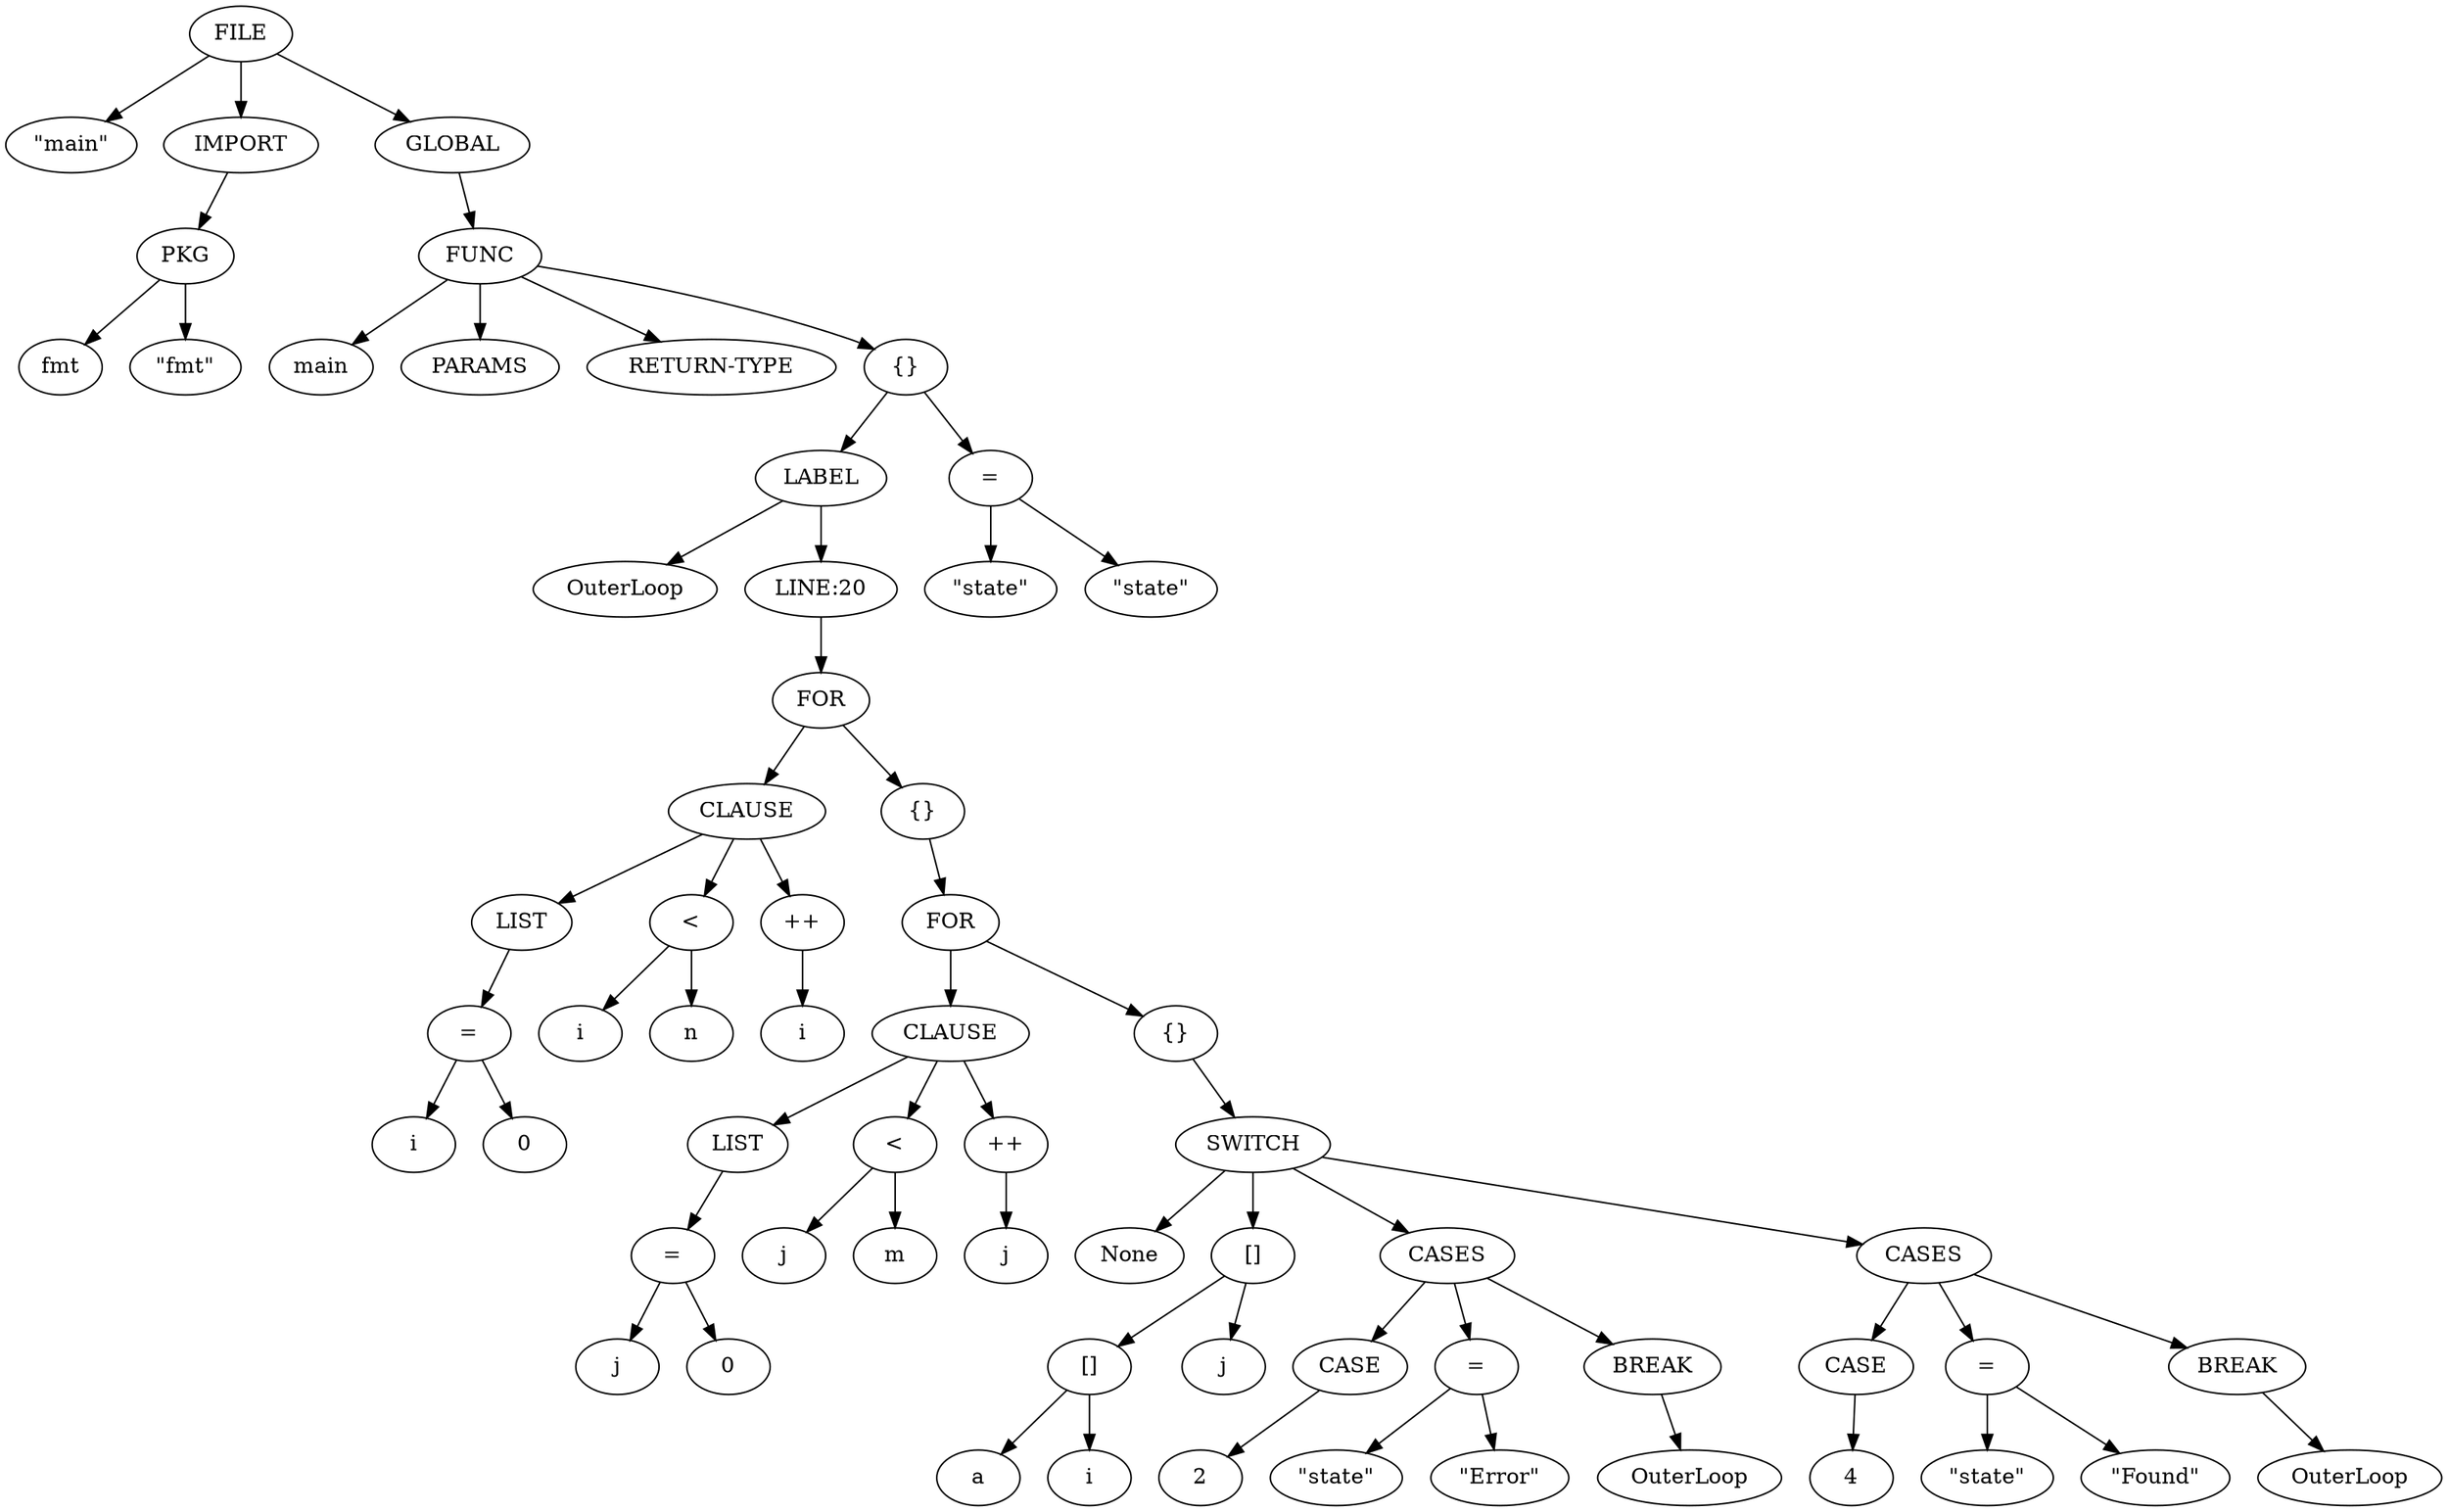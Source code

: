 digraph G {
	0 -> 1;
	0 -> 2;
	2 -> 3;
	3 -> 4;
	3 -> 5;
	0 -> 6;
	6 -> 7;
	7 -> 8;
	7 -> 9;
	7 -> 10;
	7 -> 11;
	11 -> 12;
	12 -> 13;
	12 -> 14;
	14 -> 15;
	15 -> 16;
	16 -> 17;
	17 -> 18;
	18 -> 19;
	18 -> 20;
	16 -> 21;
	21 -> 22;
	21 -> 23;
	16 -> 24;
	24 -> 25;
	15 -> 26;
	26 -> 27;
	27 -> 28;
	28 -> 29;
	29 -> 30;
	30 -> 31;
	30 -> 32;
	28 -> 33;
	33 -> 34;
	33 -> 35;
	28 -> 36;
	36 -> 37;
	27 -> 38;
	38 -> 39;
	39 -> 40;
	39 -> 41;
	41 -> 42;
	42 -> 43;
	42 -> 44;
	41 -> 45;
	39 -> 46;
	46 -> 47;
	47 -> 48;
	46 -> 49;
	49 -> 50;
	49 -> 51;
	46 -> 52;
	52 -> 53;
	39 -> 54;
	54 -> 55;
	55 -> 56;
	54 -> 57;
	57 -> 58;
	57 -> 59;
	54 -> 60;
	60 -> 61;
	11 -> 62;
	62 -> 63;
	62 -> 64;
	0 [label=FILE];	1 [label="\"main\""];	2 [label="IMPORT"];	3 [label="PKG"];	4 [label="fmt"];	5 [label="\"fmt\""];	6 [label="GLOBAL"];	7 [label="FUNC"];	8 [label="main"];	9 [label="PARAMS"];	10 [label="RETURN-TYPE"];	11 [label="{}"];	12 [label="LABEL"];	13 [label="OuterLoop"];	14 [label="LINE:20"];	15 [label="FOR"];	16 [label="CLAUSE"];	17 [label="LIST"];	18 [label="="];	19 [label="i"];	20 [label="0"];	21 [label="<"];	22 [label="i"];	23 [label="n"];	24 [label="++"];	25 [label="i"];	26 [label="{}"];	27 [label="FOR"];	28 [label="CLAUSE"];	29 [label="LIST"];	30 [label="="];	31 [label="j"];	32 [label="0"];	33 [label="<"];	34 [label="j"];	35 [label="m"];	36 [label="++"];	37 [label="j"];	38 [label="{}"];	39 [label="SWITCH"];	40 [label="None"];	41 [label="[]"];	42 [label="[]"];	43 [label="a"];	44 [label="i"];	45 [label="j"];	46 [label="CASES"];	47 [label="CASE"];	48 [label="2"];	49 [label="="];	50 [label="\"state\""];	51 [label="\"Error\""];	52 [label="BREAK"];	53 [label="OuterLoop"];	54 [label="CASES"];	55 [label="CASE"];	56 [label="4"];	57 [label="="];	58 [label="\"state\""];	59 [label="\"Found\""];	60 [label="BREAK"];	61 [label="OuterLoop"];	62 [label="="];	63 [label="\"state\""];	64 [label="\"state\""];
}